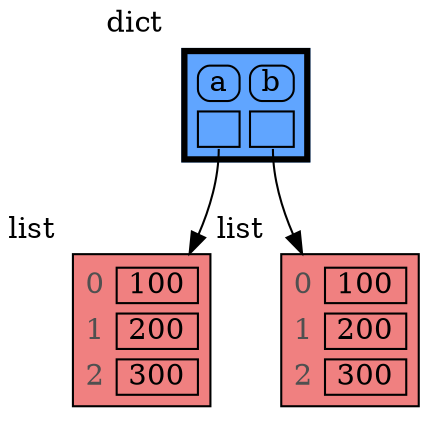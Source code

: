 digraph memory_graph {
	node [shape=plaintext]
	node137635443854912 [label=<
<TABLE BORDER="1" CELLBORDER="1" CELLSPACING="5" CELLPADDING="0" BGCOLOR="lightcoral" PORT="table">
    <TR><TD BORDER="0"><font color="#505050">0</font></TD><TD BORDER="1"> 100 </TD></TR>
    <TR><TD BORDER="0"><font color="#505050">1</font></TD><TD BORDER="1"> 200 </TD></TR>
    <TR><TD BORDER="0"><font color="#505050">2</font></TD><TD BORDER="1"> 300 </TD></TR>
</TABLE>
> xlabel=list]
	node137635441943680 [label=<
<TABLE BORDER="1" CELLBORDER="1" CELLSPACING="5" CELLPADDING="0" BGCOLOR="lightcoral" PORT="table">
    <TR><TD BORDER="0"><font color="#505050">0</font></TD><TD BORDER="1"> 100 </TD></TR>
    <TR><TD BORDER="0"><font color="#505050">1</font></TD><TD BORDER="1"> 200 </TD></TR>
    <TR><TD BORDER="0"><font color="#505050">2</font></TD><TD BORDER="1"> 300 </TD></TR>
</TABLE>
> xlabel=list]
	node137635442149248 [label=<
<TABLE BORDER="3" CELLBORDER="1" CELLSPACING="5" CELLPADDING="0" BGCOLOR="#60a5ff" PORT="table">
    <TR><TD BORDER="1" STYLE="ROUNDED"> a </TD><TD BORDER="1" STYLE="ROUNDED"> b </TD></TR>
    <TR><TD BORDER="1" PORT="ref0"> </TD><TD BORDER="1" PORT="ref1"> </TD></TR>
</TABLE>
> xlabel=dict]
	node137635442149248:ref0 -> node137635443854912:table [style=solid]
	node137635442149248:ref1 -> node137635441943680:table [style=solid]
subgraph { rank=same; node137635443854912 -> node137635441943680[weight=10, style=invis]; }
}
